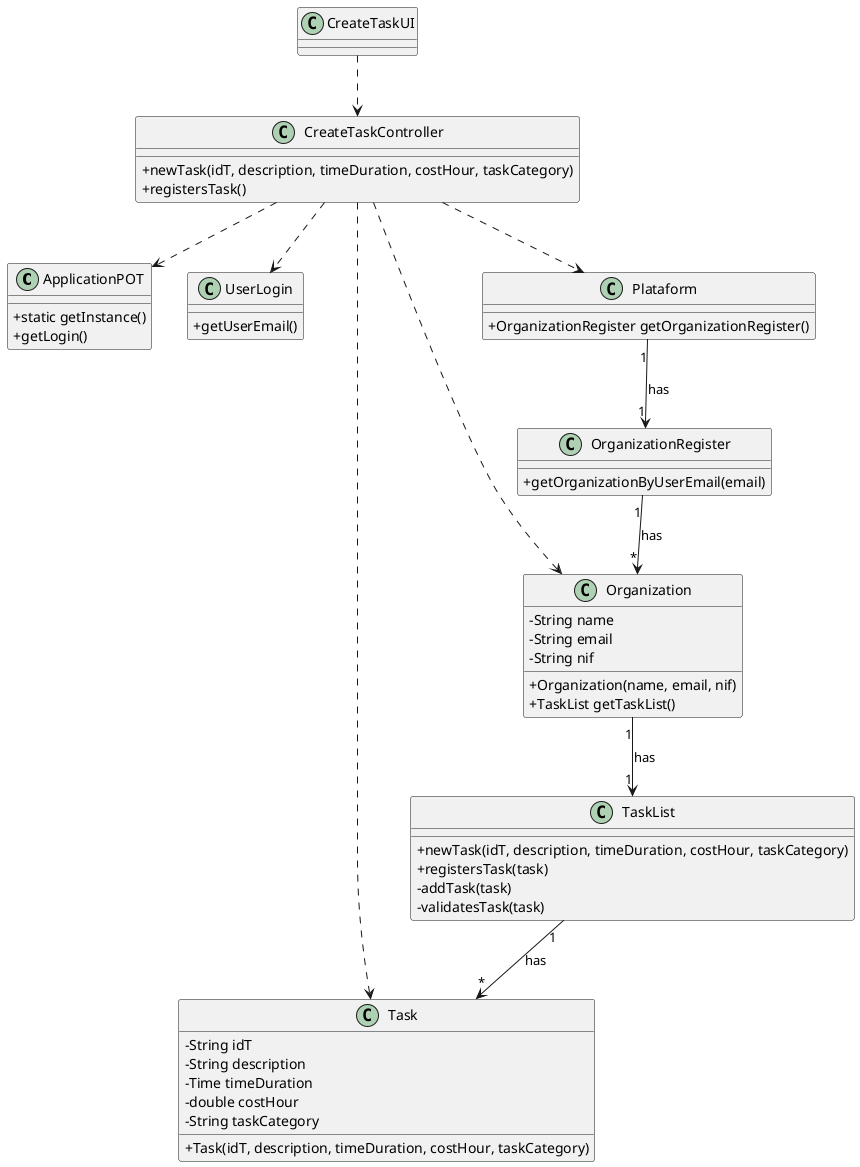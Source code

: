 @startuml
skinparam classAttributeIconSize 0

class ApplicationPOT
{
  +static getInstance()
  +getLogin()
}

class UserLogin
{
  +getUserEmail()
}

class Task {
    -String idT
    -String description
    -Time timeDuration
    -double costHour
    -String taskCategory
    +Task(idT, description, timeDuration, costHour, taskCategory)
}

class Organization {
  -String name
  -String email
  -String nif
  +Organization(name, email, nif)
  +TaskList getTaskList()
}

class TaskList {
  +newTask(idT, description, timeDuration, costHour, taskCategory)
  +registersTask(task)
  -addTask(task)
  -validatesTask(task)
}

class Plataform {
  +OrganizationRegister getOrganizationRegister()
}

class OrganizationRegister {
  +getOrganizationByUserEmail(email)
}

class CreateTaskController {
  +newTask(idT, description, timeDuration, costHour, taskCategory)
  +registersTask()
}

class CreateTaskUI {

}

CreateTaskUI ..> CreateTaskController
CreateTaskController ..> Plataform
CreateTaskController ..> Task
CreateTaskController ..> Organization
CreateTaskController ..> ApplicationPOT
CreateTaskController ..> UserLogin
Plataform "1" --> "1" OrganizationRegister : has
OrganizationRegister "1" --> "*" Organization : has
Organization "1" --> "1" TaskList : has
TaskList "1" --> "*" Task : has


@enduml
